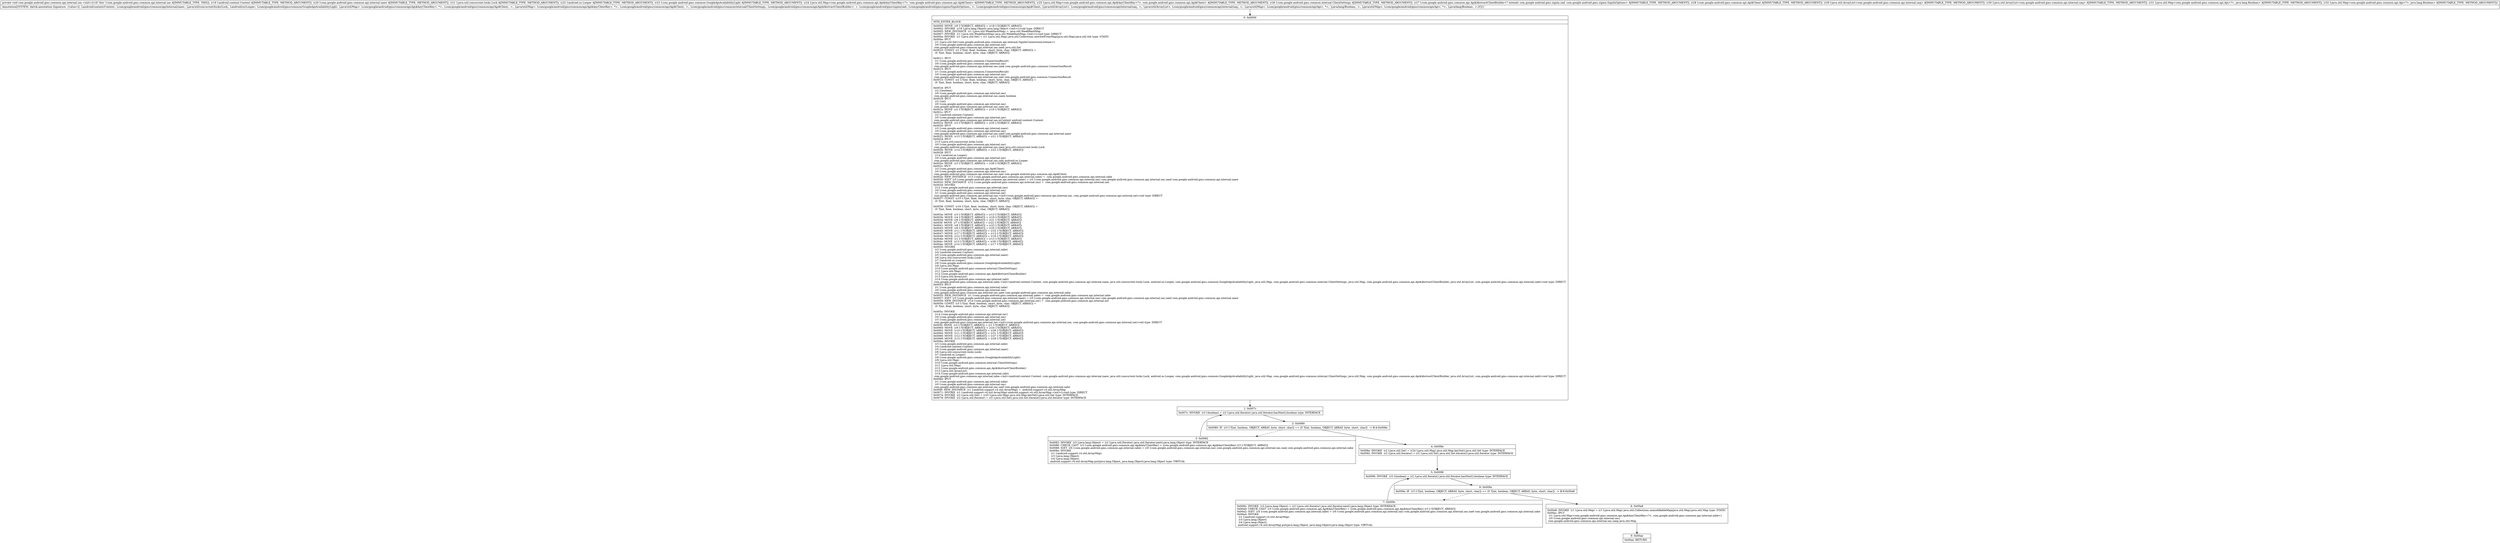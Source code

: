 digraph "CFG forcom.google.android.gms.common.api.internal.zas.\<init\>(Landroid\/content\/Context;Lcom\/google\/android\/gms\/common\/api\/internal\/zaaw;Ljava\/util\/concurrent\/locks\/Lock;Landroid\/os\/Looper;Lcom\/google\/android\/gms\/common\/GoogleApiAvailabilityLight;Ljava\/util\/Map;Ljava\/util\/Map;Lcom\/google\/android\/gms\/common\/internal\/ClientSettings;Lcom\/google\/android\/gms\/common\/api\/Api$AbstractClientBuilder;Lcom\/google\/android\/gms\/common\/api\/Api$Client;Ljava\/util\/ArrayList;Ljava\/util\/ArrayList;Ljava\/util\/Map;Ljava\/util\/Map;)V" {
Node_0 [shape=record,label="{0\:\ 0x0000|MTH_ENTER_BLOCK\l|0x0000: MOVE  (r0 I:?[OBJECT, ARRAY]) = (r18 I:?[OBJECT, ARRAY]) \l0x0002: INVOKE  (r18 I:java.lang.Object) java.lang.Object.\<init\>():void type: DIRECT \l0x0005: NEW_INSTANCE  (r1 I:java.util.WeakHashMap) =  java.util.WeakHashMap \l0x0007: INVOKE  (r1 I:java.util.WeakHashMap) java.util.WeakHashMap.\<init\>():void type: DIRECT \l0x000a: INVOKE  (r1 I:java.util.Set) = (r1 I:java.util.Map) java.util.Collections.newSetFromMap(java.util.Map):java.util.Set type: STATIC \l0x000e: IPUT  \l  (r1 I:java.util.Set\<com.google.android.gms.common.api.internal.SignInConnectionListener\>)\l  (r0 I:com.google.android.gms.common.api.internal.zas)\l com.google.android.gms.common.api.internal.zas.zaeh java.util.Set \l0x0010: CONST  (r1 I:?[int, float, boolean, short, byte, char, OBJECT, ARRAY]) = \l  (0 ?[int, float, boolean, short, byte, char, OBJECT, ARRAY])\l \l0x0011: IPUT  \l  (r1 I:com.google.android.gms.common.ConnectionResult)\l  (r0 I:com.google.android.gms.common.api.internal.zas)\l com.google.android.gms.common.api.internal.zas.zaek com.google.android.gms.common.ConnectionResult \l0x0013: IPUT  \l  (r1 I:com.google.android.gms.common.ConnectionResult)\l  (r0 I:com.google.android.gms.common.api.internal.zas)\l com.google.android.gms.common.api.internal.zas.zael com.google.android.gms.common.ConnectionResult \l0x0015: CONST  (r2 I:?[int, float, boolean, short, byte, char, OBJECT, ARRAY]) = \l  (0 ?[int, float, boolean, short, byte, char, OBJECT, ARRAY])\l \l0x0016: IPUT  \l  (r2 I:boolean)\l  (r0 I:com.google.android.gms.common.api.internal.zas)\l com.google.android.gms.common.api.internal.zas.zaem boolean \l0x0018: IPUT  \l  (r2 I:int)\l  (r0 I:com.google.android.gms.common.api.internal.zas)\l com.google.android.gms.common.api.internal.zas.zaeo int \l0x001a: MOVE  (r2 I:?[OBJECT, ARRAY]) = (r19 I:?[OBJECT, ARRAY]) \l0x001c: IPUT  \l  (r2 I:android.content.Context)\l  (r0 I:com.google.android.gms.common.api.internal.zas)\l com.google.android.gms.common.api.internal.zas.mContext android.content.Context \l0x001e: MOVE  (r3 I:?[OBJECT, ARRAY]) = (r20 I:?[OBJECT, ARRAY]) \l0x0020: IPUT  \l  (r3 I:com.google.android.gms.common.api.internal.zaaw)\l  (r0 I:com.google.android.gms.common.api.internal.zas)\l com.google.android.gms.common.api.internal.zas.zaed com.google.android.gms.common.api.internal.zaaw \l0x0022: MOVE  (r15 I:?[OBJECT, ARRAY]) = (r21 I:?[OBJECT, ARRAY]) \l0x0024: IPUT  \l  (r15 I:java.util.concurrent.locks.Lock)\l  (r0 I:com.google.android.gms.common.api.internal.zas)\l com.google.android.gms.common.api.internal.zas.zaen java.util.concurrent.locks.Lock \l0x0026: MOVE  (r14 I:?[OBJECT, ARRAY]) = (r22 I:?[OBJECT, ARRAY]) \l0x0028: IPUT  \l  (r14 I:android.os.Looper)\l  (r0 I:com.google.android.gms.common.api.internal.zas)\l com.google.android.gms.common.api.internal.zas.zabj android.os.Looper \l0x002a: MOVE  (r3 I:?[OBJECT, ARRAY]) = (r28 I:?[OBJECT, ARRAY]) \l0x002c: IPUT  \l  (r3 I:com.google.android.gms.common.api.Api$Client)\l  (r0 I:com.google.android.gms.common.api.internal.zas)\l com.google.android.gms.common.api.internal.zas.zaei com.google.android.gms.common.api.Api$Client \l0x002e: NEW_INSTANCE  (r13 I:com.google.android.gms.common.api.internal.zabe) =  com.google.android.gms.common.api.internal.zabe \l0x0030: IGET  (r5 I:com.google.android.gms.common.api.internal.zaaw) = (r0 I:com.google.android.gms.common.api.internal.zas) com.google.android.gms.common.api.internal.zas.zaed com.google.android.gms.common.api.internal.zaaw \l0x0032: NEW_INSTANCE  (r12 I:com.google.android.gms.common.api.internal.zau) =  com.google.android.gms.common.api.internal.zau \l0x0034: INVOKE  \l  (r12 I:com.google.android.gms.common.api.internal.zau)\l  (r0 I:com.google.android.gms.common.api.internal.zas)\l  (r1 I:com.google.android.gms.common.api.internal.zat)\l com.google.android.gms.common.api.internal.zau.\<init\>(com.google.android.gms.common.api.internal.zas, com.google.android.gms.common.api.internal.zat):void type: DIRECT \l0x0037: CONST  (r10 I:?[int, float, boolean, short, byte, char, OBJECT, ARRAY]) = \l  (0 ?[int, float, boolean, short, byte, char, OBJECT, ARRAY])\l \l0x0038: CONST  (r16 I:?[int, float, boolean, short, byte, char, OBJECT, ARRAY]) = \l  (0 ?[int, float, boolean, short, byte, char, OBJECT, ARRAY])\l \l0x003a: MOVE  (r3 I:?[OBJECT, ARRAY]) = (r13 I:?[OBJECT, ARRAY]) \l0x003b: MOVE  (r4 I:?[OBJECT, ARRAY]) = (r19 I:?[OBJECT, ARRAY]) \l0x003d: MOVE  (r6 I:?[OBJECT, ARRAY]) = (r21 I:?[OBJECT, ARRAY]) \l0x003f: MOVE  (r7 I:?[OBJECT, ARRAY]) = (r22 I:?[OBJECT, ARRAY]) \l0x0041: MOVE  (r8 I:?[OBJECT, ARRAY]) = (r23 I:?[OBJECT, ARRAY]) \l0x0043: MOVE  (r9 I:?[OBJECT, ARRAY]) = (r25 I:?[OBJECT, ARRAY]) \l0x0045: MOVE  (r11 I:?[OBJECT, ARRAY]) = (r32 I:?[OBJECT, ARRAY]) \l0x0047: MOVE  (r17 I:?[OBJECT, ARRAY]) = (r12 I:?[OBJECT, ARRAY]) \l0x0049: MOVE  (r12 I:?[OBJECT, ARRAY]) = (r16 I:?[OBJECT, ARRAY]) \l0x004b: MOVE  (r1 I:?[OBJECT, ARRAY]) = (r13 I:?[OBJECT, ARRAY]) \l0x004c: MOVE  (r13 I:?[OBJECT, ARRAY]) = (r30 I:?[OBJECT, ARRAY]) \l0x004e: MOVE  (r14 I:?[OBJECT, ARRAY]) = (r17 I:?[OBJECT, ARRAY]) \l0x0050: INVOKE  \l  (r3 I:com.google.android.gms.common.api.internal.zabe)\l  (r4 I:android.content.Context)\l  (r5 I:com.google.android.gms.common.api.internal.zaaw)\l  (r6 I:java.util.concurrent.locks.Lock)\l  (r7 I:android.os.Looper)\l  (r8 I:com.google.android.gms.common.GoogleApiAvailabilityLight)\l  (r9 I:java.util.Map)\l  (r10 I:com.google.android.gms.common.internal.ClientSettings)\l  (r11 I:java.util.Map)\l  (r12 I:com.google.android.gms.common.api.Api$AbstractClientBuilder)\l  (r13 I:java.util.ArrayList)\l  (r14 I:com.google.android.gms.common.api.internal.zabt)\l com.google.android.gms.common.api.internal.zabe.\<init\>(android.content.Context, com.google.android.gms.common.api.internal.zaaw, java.util.concurrent.locks.Lock, android.os.Looper, com.google.android.gms.common.GoogleApiAvailabilityLight, java.util.Map, com.google.android.gms.common.internal.ClientSettings, java.util.Map, com.google.android.gms.common.api.Api$AbstractClientBuilder, java.util.ArrayList, com.google.android.gms.common.api.internal.zabt):void type: DIRECT \l0x0053: IPUT  \l  (r1 I:com.google.android.gms.common.api.internal.zabe)\l  (r0 I:com.google.android.gms.common.api.internal.zas)\l com.google.android.gms.common.api.internal.zas.zaee com.google.android.gms.common.api.internal.zabe \l0x0055: NEW_INSTANCE  (r1 I:com.google.android.gms.common.api.internal.zabe) =  com.google.android.gms.common.api.internal.zabe \l0x0057: IGET  (r5 I:com.google.android.gms.common.api.internal.zaaw) = (r0 I:com.google.android.gms.common.api.internal.zas) com.google.android.gms.common.api.internal.zas.zaed com.google.android.gms.common.api.internal.zaaw \l0x0059: NEW_INSTANCE  (r14 I:com.google.android.gms.common.api.internal.zav) =  com.google.android.gms.common.api.internal.zav \l0x005b: CONST  (r3 I:?[int, float, boolean, short, byte, char, OBJECT, ARRAY]) = \l  (0 ?[int, float, boolean, short, byte, char, OBJECT, ARRAY])\l \l0x005c: INVOKE  \l  (r14 I:com.google.android.gms.common.api.internal.zav)\l  (r0 I:com.google.android.gms.common.api.internal.zas)\l  (r3 I:com.google.android.gms.common.api.internal.zat)\l com.google.android.gms.common.api.internal.zav.\<init\>(com.google.android.gms.common.api.internal.zas, com.google.android.gms.common.api.internal.zat):void type: DIRECT \l0x005f: MOVE  (r3 I:?[OBJECT, ARRAY]) = (r1 I:?[OBJECT, ARRAY]) \l0x0060: MOVE  (r9 I:?[OBJECT, ARRAY]) = (r24 I:?[OBJECT, ARRAY]) \l0x0062: MOVE  (r10 I:?[OBJECT, ARRAY]) = (r26 I:?[OBJECT, ARRAY]) \l0x0064: MOVE  (r11 I:?[OBJECT, ARRAY]) = (r31 I:?[OBJECT, ARRAY]) \l0x0066: MOVE  (r12 I:?[OBJECT, ARRAY]) = (r27 I:?[OBJECT, ARRAY]) \l0x0068: MOVE  (r13 I:?[OBJECT, ARRAY]) = (r29 I:?[OBJECT, ARRAY]) \l0x006a: INVOKE  \l  (r3 I:com.google.android.gms.common.api.internal.zabe)\l  (r4 I:android.content.Context)\l  (r5 I:com.google.android.gms.common.api.internal.zaaw)\l  (r6 I:java.util.concurrent.locks.Lock)\l  (r7 I:android.os.Looper)\l  (r8 I:com.google.android.gms.common.GoogleApiAvailabilityLight)\l  (r9 I:java.util.Map)\l  (r10 I:com.google.android.gms.common.internal.ClientSettings)\l  (r11 I:java.util.Map)\l  (r12 I:com.google.android.gms.common.api.Api$AbstractClientBuilder)\l  (r13 I:java.util.ArrayList)\l  (r14 I:com.google.android.gms.common.api.internal.zabt)\l com.google.android.gms.common.api.internal.zabe.\<init\>(android.content.Context, com.google.android.gms.common.api.internal.zaaw, java.util.concurrent.locks.Lock, android.os.Looper, com.google.android.gms.common.GoogleApiAvailabilityLight, java.util.Map, com.google.android.gms.common.internal.ClientSettings, java.util.Map, com.google.android.gms.common.api.Api$AbstractClientBuilder, java.util.ArrayList, com.google.android.gms.common.api.internal.zabt):void type: DIRECT \l0x006d: IPUT  \l  (r1 I:com.google.android.gms.common.api.internal.zabe)\l  (r0 I:com.google.android.gms.common.api.internal.zas)\l com.google.android.gms.common.api.internal.zas.zaef com.google.android.gms.common.api.internal.zabe \l0x006f: NEW_INSTANCE  (r1 I:android.support.v4.util.ArrayMap) =  android.support.v4.util.ArrayMap \l0x0071: INVOKE  (r1 I:android.support.v4.util.ArrayMap) android.support.v4.util.ArrayMap.\<init\>():void type: DIRECT \l0x0074: INVOKE  (r2 I:java.util.Set) = (r25 I:java.util.Map) java.util.Map.keySet():java.util.Set type: INTERFACE \l0x0078: INVOKE  (r2 I:java.util.Iterator) = (r2 I:java.util.Set) java.util.Set.iterator():java.util.Iterator type: INTERFACE \l}"];
Node_1 [shape=record,label="{1\:\ 0x007c|0x007c: INVOKE  (r3 I:boolean) = (r2 I:java.util.Iterator) java.util.Iterator.hasNext():boolean type: INTERFACE \l}"];
Node_2 [shape=record,label="{2\:\ 0x0080|0x0080: IF  (r3 I:?[int, boolean, OBJECT, ARRAY, byte, short, char]) == (0 ?[int, boolean, OBJECT, ARRAY, byte, short, char])  \-\> B:4:0x008e \l}"];
Node_3 [shape=record,label="{3\:\ 0x0082|0x0082: INVOKE  (r3 I:java.lang.Object) = (r2 I:java.util.Iterator) java.util.Iterator.next():java.lang.Object type: INTERFACE \l0x0086: CHECK_CAST  (r3 I:com.google.android.gms.common.api.Api$AnyClientKey) = (com.google.android.gms.common.api.Api$AnyClientKey) (r3 I:?[OBJECT, ARRAY]) \l0x0088: IGET  (r4 I:com.google.android.gms.common.api.internal.zabe) = (r0 I:com.google.android.gms.common.api.internal.zas) com.google.android.gms.common.api.internal.zas.zaee com.google.android.gms.common.api.internal.zabe \l0x008a: INVOKE  \l  (r1 I:android.support.v4.util.ArrayMap)\l  (r3 I:java.lang.Object)\l  (r4 I:java.lang.Object)\l android.support.v4.util.ArrayMap.put(java.lang.Object, java.lang.Object):java.lang.Object type: VIRTUAL \l}"];
Node_4 [shape=record,label="{4\:\ 0x008e|0x008e: INVOKE  (r2 I:java.util.Set) = (r24 I:java.util.Map) java.util.Map.keySet():java.util.Set type: INTERFACE \l0x0092: INVOKE  (r2 I:java.util.Iterator) = (r2 I:java.util.Set) java.util.Set.iterator():java.util.Iterator type: INTERFACE \l}"];
Node_5 [shape=record,label="{5\:\ 0x0096|0x0096: INVOKE  (r3 I:boolean) = (r2 I:java.util.Iterator) java.util.Iterator.hasNext():boolean type: INTERFACE \l}"];
Node_6 [shape=record,label="{6\:\ 0x009a|0x009a: IF  (r3 I:?[int, boolean, OBJECT, ARRAY, byte, short, char]) == (0 ?[int, boolean, OBJECT, ARRAY, byte, short, char])  \-\> B:8:0x00a8 \l}"];
Node_7 [shape=record,label="{7\:\ 0x009c|0x009c: INVOKE  (r3 I:java.lang.Object) = (r2 I:java.util.Iterator) java.util.Iterator.next():java.lang.Object type: INTERFACE \l0x00a0: CHECK_CAST  (r3 I:com.google.android.gms.common.api.Api$AnyClientKey) = (com.google.android.gms.common.api.Api$AnyClientKey) (r3 I:?[OBJECT, ARRAY]) \l0x00a2: IGET  (r4 I:com.google.android.gms.common.api.internal.zabe) = (r0 I:com.google.android.gms.common.api.internal.zas) com.google.android.gms.common.api.internal.zas.zaef com.google.android.gms.common.api.internal.zabe \l0x00a4: INVOKE  \l  (r1 I:android.support.v4.util.ArrayMap)\l  (r3 I:java.lang.Object)\l  (r4 I:java.lang.Object)\l android.support.v4.util.ArrayMap.put(java.lang.Object, java.lang.Object):java.lang.Object type: VIRTUAL \l}"];
Node_8 [shape=record,label="{8\:\ 0x00a8|0x00a8: INVOKE  (r1 I:java.util.Map) = (r1 I:java.util.Map) java.util.Collections.unmodifiableMap(java.util.Map):java.util.Map type: STATIC \l0x00ac: IPUT  \l  (r1 I:java.util.Map\<com.google.android.gms.common.api.Api$AnyClientKey\<?\>, com.google.android.gms.common.api.internal.zabe\>)\l  (r0 I:com.google.android.gms.common.api.internal.zas)\l com.google.android.gms.common.api.internal.zas.zaeg java.util.Map \l}"];
Node_9 [shape=record,label="{9\:\ 0x00ae|0x00ae: RETURN   \l}"];
MethodNode[shape=record,label="{private void com.google.android.gms.common.api.internal.zas.\<init\>((r18 'this' I:com.google.android.gms.common.api.internal.zas A[IMMUTABLE_TYPE, THIS]), (r19 I:android.content.Context A[IMMUTABLE_TYPE, METHOD_ARGUMENT]), (r20 I:com.google.android.gms.common.api.internal.zaaw A[IMMUTABLE_TYPE, METHOD_ARGUMENT]), (r21 I:java.util.concurrent.locks.Lock A[IMMUTABLE_TYPE, METHOD_ARGUMENT]), (r22 I:android.os.Looper A[IMMUTABLE_TYPE, METHOD_ARGUMENT]), (r23 I:com.google.android.gms.common.GoogleApiAvailabilityLight A[IMMUTABLE_TYPE, METHOD_ARGUMENT]), (r24 I:java.util.Map\<com.google.android.gms.common.api.Api$AnyClientKey\<?\>, com.google.android.gms.common.api.Api$Client\> A[IMMUTABLE_TYPE, METHOD_ARGUMENT]), (r25 I:java.util.Map\<com.google.android.gms.common.api.Api$AnyClientKey\<?\>, com.google.android.gms.common.api.Api$Client\> A[IMMUTABLE_TYPE, METHOD_ARGUMENT]), (r26 I:com.google.android.gms.common.internal.ClientSettings A[IMMUTABLE_TYPE, METHOD_ARGUMENT]), (r27 I:com.google.android.gms.common.api.Api$AbstractClientBuilder\<? extends com.google.android.gms.signin.zad, com.google.android.gms.signin.SignInOptions\> A[IMMUTABLE_TYPE, METHOD_ARGUMENT]), (r28 I:com.google.android.gms.common.api.Api$Client A[IMMUTABLE_TYPE, METHOD_ARGUMENT]), (r29 I:java.util.ArrayList\<com.google.android.gms.common.api.internal.zaq\> A[IMMUTABLE_TYPE, METHOD_ARGUMENT]), (r30 I:java.util.ArrayList\<com.google.android.gms.common.api.internal.zaq\> A[IMMUTABLE_TYPE, METHOD_ARGUMENT]), (r31 I:java.util.Map\<com.google.android.gms.common.api.Api\<?\>, java.lang.Boolean\> A[IMMUTABLE_TYPE, METHOD_ARGUMENT]), (r32 I:java.util.Map\<com.google.android.gms.common.api.Api\<?\>, java.lang.Boolean\> A[IMMUTABLE_TYPE, METHOD_ARGUMENT]))  | Annotation[SYSTEM, dalvik.annotation.Signature, \{value=[(, Landroid\/content\/Context;, Lcom\/google\/android\/gms\/common\/api\/internal\/zaaw;, Ljava\/util\/concurrent\/locks\/Lock;, Landroid\/os\/Looper;, Lcom\/google\/android\/gms\/common\/GoogleApiAvailabilityLight;, Ljava\/util\/Map\<, Lcom\/google\/android\/gms\/common\/api\/Api$AnyClientKey\<, *\>;, Lcom\/google\/android\/gms\/common\/api\/Api$Client;, \>;, Ljava\/util\/Map\<, Lcom\/google\/android\/gms\/common\/api\/Api$AnyClientKey\<, *\>;, Lcom\/google\/android\/gms\/common\/api\/Api$Client;, \>;, Lcom\/google\/android\/gms\/common\/internal\/ClientSettings;, Lcom\/google\/android\/gms\/common\/api\/Api$AbstractClientBuilder\<, +, Lcom\/google\/android\/gms\/signin\/zad;, Lcom\/google\/android\/gms\/signin\/SignInOptions;, \>;, Lcom\/google\/android\/gms\/common\/api\/Api$Client;, Ljava\/util\/ArrayList\<, Lcom\/google\/android\/gms\/common\/api\/internal\/zaq;, \>;, Ljava\/util\/ArrayList\<, Lcom\/google\/android\/gms\/common\/api\/internal\/zaq;, \>;, Ljava\/util\/Map\<, Lcom\/google\/android\/gms\/common\/api\/Api\<, *\>;, Ljava\/lang\/Boolean;, \>;, Ljava\/util\/Map\<, Lcom\/google\/android\/gms\/common\/api\/Api\<, *\>;, Ljava\/lang\/Boolean;, \>;)V]\}]\l}"];
MethodNode -> Node_0;
Node_0 -> Node_1;
Node_1 -> Node_2;
Node_2 -> Node_3[style=dashed];
Node_2 -> Node_4;
Node_3 -> Node_1;
Node_4 -> Node_5;
Node_5 -> Node_6;
Node_6 -> Node_7[style=dashed];
Node_6 -> Node_8;
Node_7 -> Node_5;
Node_8 -> Node_9;
}

